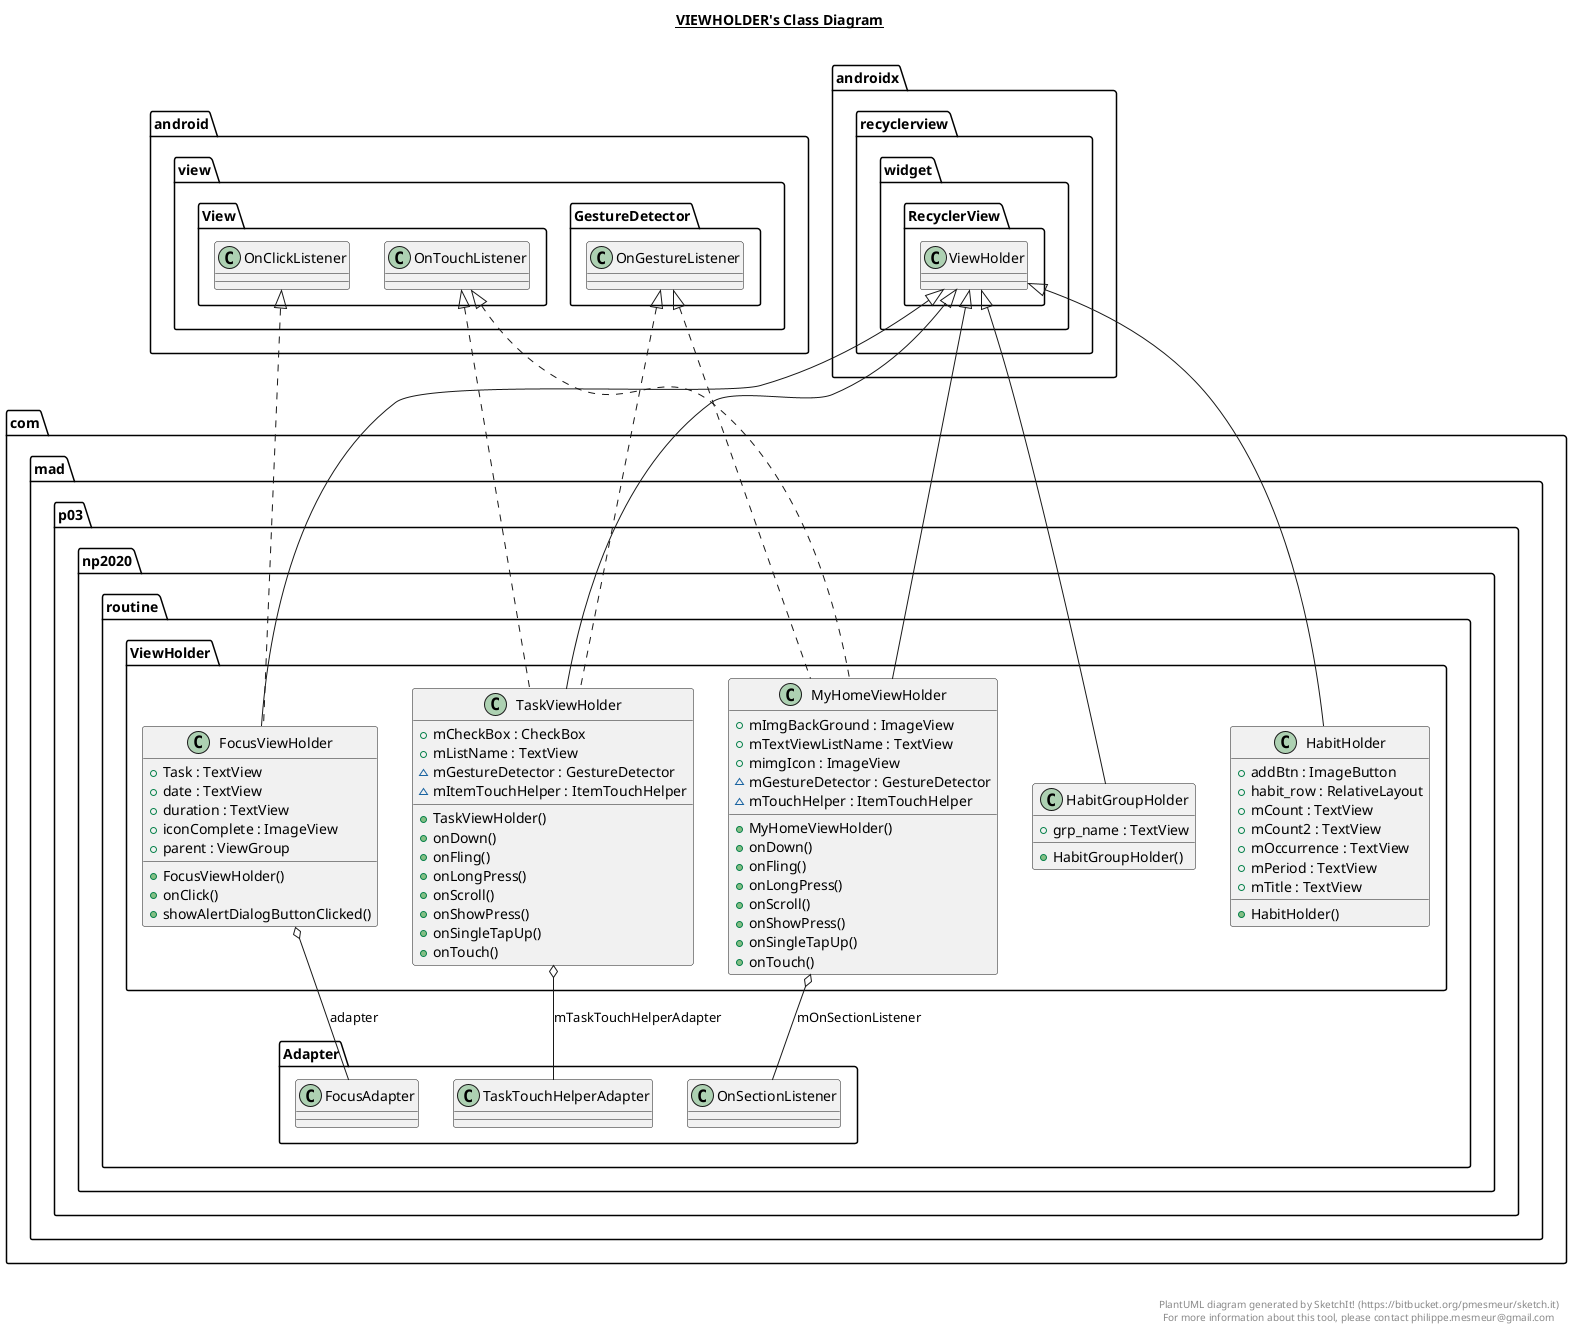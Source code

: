 @startuml

title __VIEWHOLDER's Class Diagram__\n

  namespace com.mad.p03.np2020.routine {
    namespace ViewHolder {
      class com.mad.p03.np2020.routine.ViewHolder.FocusViewHolder {
          + Task : TextView
          + date : TextView
          + duration : TextView
          + iconComplete : ImageView
          + parent : ViewGroup
          + FocusViewHolder()
          + onClick()
          + showAlertDialogButtonClicked()
      }
    }
  }
  

  namespace com.mad.p03.np2020.routine {
    namespace ViewHolder {
      class com.mad.p03.np2020.routine.ViewHolder.HabitGroupHolder {
          + grp_name : TextView
          + HabitGroupHolder()
      }
    }
  }
  

  namespace com.mad.p03.np2020.routine {
    namespace ViewHolder {
      class com.mad.p03.np2020.routine.ViewHolder.HabitHolder {
          + addBtn : ImageButton
          + habit_row : RelativeLayout
          + mCount : TextView
          + mCount2 : TextView
          + mOccurrence : TextView
          + mPeriod : TextView
          + mTitle : TextView
          + HabitHolder()
      }
    }
  }
  

  namespace com.mad.p03.np2020.routine {
    namespace ViewHolder {
      class com.mad.p03.np2020.routine.ViewHolder.MyHomeViewHolder {
          + mImgBackGround : ImageView
          + mTextViewListName : TextView
          + mimgIcon : ImageView
          ~ mGestureDetector : GestureDetector
          ~ mTouchHelper : ItemTouchHelper
          + MyHomeViewHolder()
          + onDown()
          + onFling()
          + onLongPress()
          + onScroll()
          + onShowPress()
          + onSingleTapUp()
          + onTouch()
      }
    }
  }
  

  namespace com.mad.p03.np2020.routine {
    namespace ViewHolder {
      class com.mad.p03.np2020.routine.ViewHolder.TaskViewHolder {
          + mCheckBox : CheckBox
          + mListName : TextView
          ~ mGestureDetector : GestureDetector
          ~ mItemTouchHelper : ItemTouchHelper
          + TaskViewHolder()
          + onDown()
          + onFling()
          + onLongPress()
          + onScroll()
          + onShowPress()
          + onSingleTapUp()
          + onTouch()
      }
    }
  }
  

  com.mad.p03.np2020.routine.ViewHolder.FocusViewHolder .up.|> android.view.View.OnClickListener
  com.mad.p03.np2020.routine.ViewHolder.FocusViewHolder -up-|> androidx.recyclerview.widget.RecyclerView.ViewHolder
  com.mad.p03.np2020.routine.ViewHolder.FocusViewHolder o-- com.mad.p03.np2020.routine.Adapter.FocusAdapter : adapter
  com.mad.p03.np2020.routine.ViewHolder.HabitGroupHolder -up-|> androidx.recyclerview.widget.RecyclerView.ViewHolder
  com.mad.p03.np2020.routine.ViewHolder.HabitHolder -up-|> androidx.recyclerview.widget.RecyclerView.ViewHolder
  com.mad.p03.np2020.routine.ViewHolder.MyHomeViewHolder .up.|> android.view.GestureDetector.OnGestureListener
  com.mad.p03.np2020.routine.ViewHolder.MyHomeViewHolder .up.|> android.view.View.OnTouchListener
  com.mad.p03.np2020.routine.ViewHolder.MyHomeViewHolder -up-|> androidx.recyclerview.widget.RecyclerView.ViewHolder
  com.mad.p03.np2020.routine.ViewHolder.MyHomeViewHolder o-- com.mad.p03.np2020.routine.Adapter.OnSectionListener : mOnSectionListener
  com.mad.p03.np2020.routine.ViewHolder.TaskViewHolder .up.|> android.view.GestureDetector.OnGestureListener
  com.mad.p03.np2020.routine.ViewHolder.TaskViewHolder .up.|> android.view.View.OnTouchListener
  com.mad.p03.np2020.routine.ViewHolder.TaskViewHolder -up-|> androidx.recyclerview.widget.RecyclerView.ViewHolder
  com.mad.p03.np2020.routine.ViewHolder.TaskViewHolder o-- com.mad.p03.np2020.routine.Adapter.TaskTouchHelperAdapter : mTaskTouchHelperAdapter


right footer


PlantUML diagram generated by SketchIt! (https://bitbucket.org/pmesmeur/sketch.it)
For more information about this tool, please contact philippe.mesmeur@gmail.com
endfooter

@enduml
